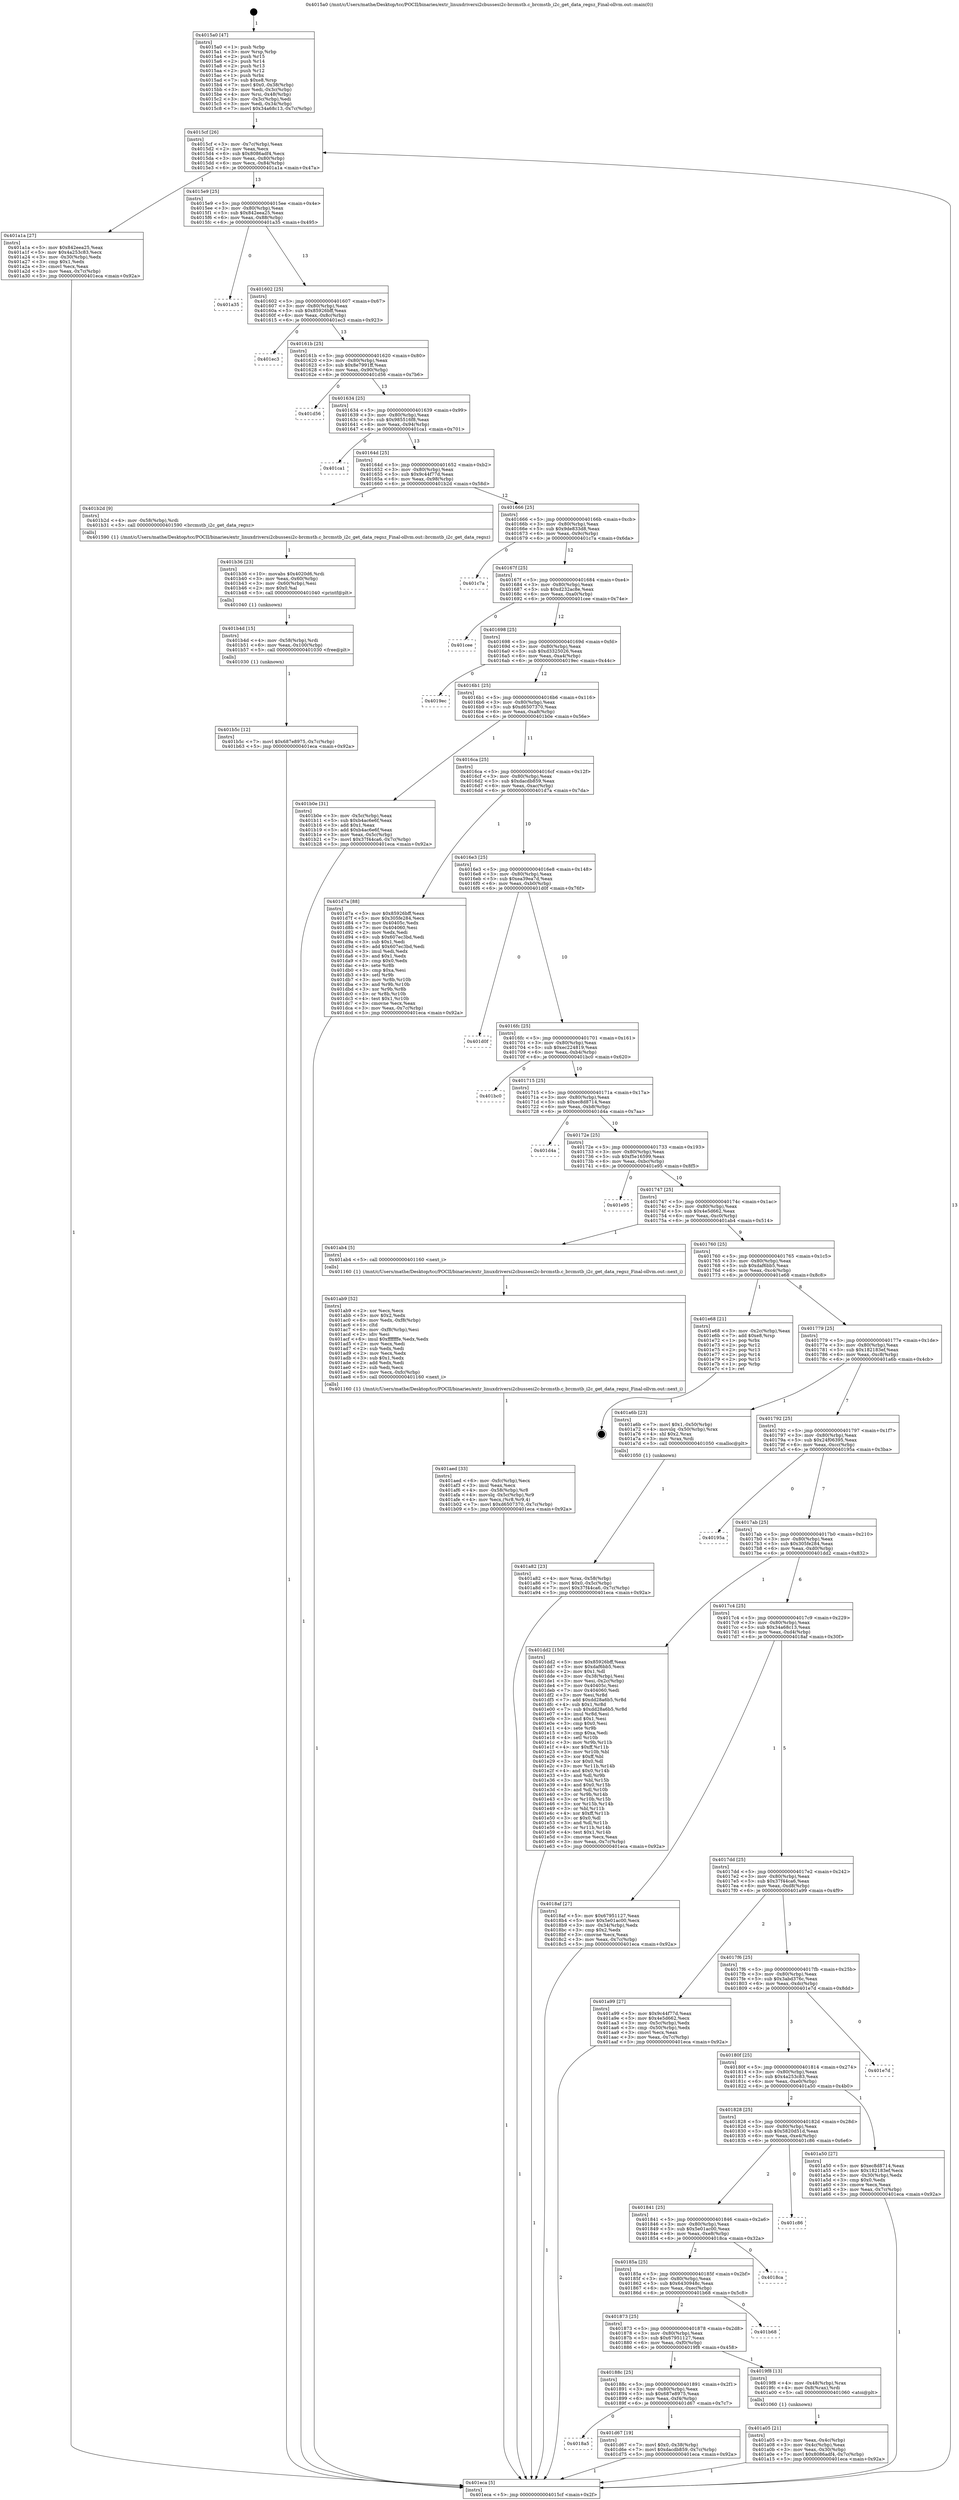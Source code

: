digraph "0x4015a0" {
  label = "0x4015a0 (/mnt/c/Users/mathe/Desktop/tcc/POCII/binaries/extr_linuxdriversi2cbussesi2c-brcmstb.c_brcmstb_i2c_get_data_regsz_Final-ollvm.out::main(0))"
  labelloc = "t"
  node[shape=record]

  Entry [label="",width=0.3,height=0.3,shape=circle,fillcolor=black,style=filled]
  "0x4015cf" [label="{
     0x4015cf [26]\l
     | [instrs]\l
     &nbsp;&nbsp;0x4015cf \<+3\>: mov -0x7c(%rbp),%eax\l
     &nbsp;&nbsp;0x4015d2 \<+2\>: mov %eax,%ecx\l
     &nbsp;&nbsp;0x4015d4 \<+6\>: sub $0x8086adf4,%ecx\l
     &nbsp;&nbsp;0x4015da \<+3\>: mov %eax,-0x80(%rbp)\l
     &nbsp;&nbsp;0x4015dd \<+6\>: mov %ecx,-0x84(%rbp)\l
     &nbsp;&nbsp;0x4015e3 \<+6\>: je 0000000000401a1a \<main+0x47a\>\l
  }"]
  "0x401a1a" [label="{
     0x401a1a [27]\l
     | [instrs]\l
     &nbsp;&nbsp;0x401a1a \<+5\>: mov $0x842eea25,%eax\l
     &nbsp;&nbsp;0x401a1f \<+5\>: mov $0x4a253c83,%ecx\l
     &nbsp;&nbsp;0x401a24 \<+3\>: mov -0x30(%rbp),%edx\l
     &nbsp;&nbsp;0x401a27 \<+3\>: cmp $0x1,%edx\l
     &nbsp;&nbsp;0x401a2a \<+3\>: cmovl %ecx,%eax\l
     &nbsp;&nbsp;0x401a2d \<+3\>: mov %eax,-0x7c(%rbp)\l
     &nbsp;&nbsp;0x401a30 \<+5\>: jmp 0000000000401eca \<main+0x92a\>\l
  }"]
  "0x4015e9" [label="{
     0x4015e9 [25]\l
     | [instrs]\l
     &nbsp;&nbsp;0x4015e9 \<+5\>: jmp 00000000004015ee \<main+0x4e\>\l
     &nbsp;&nbsp;0x4015ee \<+3\>: mov -0x80(%rbp),%eax\l
     &nbsp;&nbsp;0x4015f1 \<+5\>: sub $0x842eea25,%eax\l
     &nbsp;&nbsp;0x4015f6 \<+6\>: mov %eax,-0x88(%rbp)\l
     &nbsp;&nbsp;0x4015fc \<+6\>: je 0000000000401a35 \<main+0x495\>\l
  }"]
  Exit [label="",width=0.3,height=0.3,shape=circle,fillcolor=black,style=filled,peripheries=2]
  "0x401a35" [label="{
     0x401a35\l
  }", style=dashed]
  "0x401602" [label="{
     0x401602 [25]\l
     | [instrs]\l
     &nbsp;&nbsp;0x401602 \<+5\>: jmp 0000000000401607 \<main+0x67\>\l
     &nbsp;&nbsp;0x401607 \<+3\>: mov -0x80(%rbp),%eax\l
     &nbsp;&nbsp;0x40160a \<+5\>: sub $0x85926bff,%eax\l
     &nbsp;&nbsp;0x40160f \<+6\>: mov %eax,-0x8c(%rbp)\l
     &nbsp;&nbsp;0x401615 \<+6\>: je 0000000000401ec3 \<main+0x923\>\l
  }"]
  "0x4018a5" [label="{
     0x4018a5\l
  }", style=dashed]
  "0x401ec3" [label="{
     0x401ec3\l
  }", style=dashed]
  "0x40161b" [label="{
     0x40161b [25]\l
     | [instrs]\l
     &nbsp;&nbsp;0x40161b \<+5\>: jmp 0000000000401620 \<main+0x80\>\l
     &nbsp;&nbsp;0x401620 \<+3\>: mov -0x80(%rbp),%eax\l
     &nbsp;&nbsp;0x401623 \<+5\>: sub $0x8e7991ff,%eax\l
     &nbsp;&nbsp;0x401628 \<+6\>: mov %eax,-0x90(%rbp)\l
     &nbsp;&nbsp;0x40162e \<+6\>: je 0000000000401d56 \<main+0x7b6\>\l
  }"]
  "0x401d67" [label="{
     0x401d67 [19]\l
     | [instrs]\l
     &nbsp;&nbsp;0x401d67 \<+7\>: movl $0x0,-0x38(%rbp)\l
     &nbsp;&nbsp;0x401d6e \<+7\>: movl $0xdacdb859,-0x7c(%rbp)\l
     &nbsp;&nbsp;0x401d75 \<+5\>: jmp 0000000000401eca \<main+0x92a\>\l
  }"]
  "0x401d56" [label="{
     0x401d56\l
  }", style=dashed]
  "0x401634" [label="{
     0x401634 [25]\l
     | [instrs]\l
     &nbsp;&nbsp;0x401634 \<+5\>: jmp 0000000000401639 \<main+0x99\>\l
     &nbsp;&nbsp;0x401639 \<+3\>: mov -0x80(%rbp),%eax\l
     &nbsp;&nbsp;0x40163c \<+5\>: sub $0x985516f8,%eax\l
     &nbsp;&nbsp;0x401641 \<+6\>: mov %eax,-0x94(%rbp)\l
     &nbsp;&nbsp;0x401647 \<+6\>: je 0000000000401ca1 \<main+0x701\>\l
  }"]
  "0x401b5c" [label="{
     0x401b5c [12]\l
     | [instrs]\l
     &nbsp;&nbsp;0x401b5c \<+7\>: movl $0x687e8975,-0x7c(%rbp)\l
     &nbsp;&nbsp;0x401b63 \<+5\>: jmp 0000000000401eca \<main+0x92a\>\l
  }"]
  "0x401ca1" [label="{
     0x401ca1\l
  }", style=dashed]
  "0x40164d" [label="{
     0x40164d [25]\l
     | [instrs]\l
     &nbsp;&nbsp;0x40164d \<+5\>: jmp 0000000000401652 \<main+0xb2\>\l
     &nbsp;&nbsp;0x401652 \<+3\>: mov -0x80(%rbp),%eax\l
     &nbsp;&nbsp;0x401655 \<+5\>: sub $0x9c44f77d,%eax\l
     &nbsp;&nbsp;0x40165a \<+6\>: mov %eax,-0x98(%rbp)\l
     &nbsp;&nbsp;0x401660 \<+6\>: je 0000000000401b2d \<main+0x58d\>\l
  }"]
  "0x401b4d" [label="{
     0x401b4d [15]\l
     | [instrs]\l
     &nbsp;&nbsp;0x401b4d \<+4\>: mov -0x58(%rbp),%rdi\l
     &nbsp;&nbsp;0x401b51 \<+6\>: mov %eax,-0x100(%rbp)\l
     &nbsp;&nbsp;0x401b57 \<+5\>: call 0000000000401030 \<free@plt\>\l
     | [calls]\l
     &nbsp;&nbsp;0x401030 \{1\} (unknown)\l
  }"]
  "0x401b2d" [label="{
     0x401b2d [9]\l
     | [instrs]\l
     &nbsp;&nbsp;0x401b2d \<+4\>: mov -0x58(%rbp),%rdi\l
     &nbsp;&nbsp;0x401b31 \<+5\>: call 0000000000401590 \<brcmstb_i2c_get_data_regsz\>\l
     | [calls]\l
     &nbsp;&nbsp;0x401590 \{1\} (/mnt/c/Users/mathe/Desktop/tcc/POCII/binaries/extr_linuxdriversi2cbussesi2c-brcmstb.c_brcmstb_i2c_get_data_regsz_Final-ollvm.out::brcmstb_i2c_get_data_regsz)\l
  }"]
  "0x401666" [label="{
     0x401666 [25]\l
     | [instrs]\l
     &nbsp;&nbsp;0x401666 \<+5\>: jmp 000000000040166b \<main+0xcb\>\l
     &nbsp;&nbsp;0x40166b \<+3\>: mov -0x80(%rbp),%eax\l
     &nbsp;&nbsp;0x40166e \<+5\>: sub $0x9de833d8,%eax\l
     &nbsp;&nbsp;0x401673 \<+6\>: mov %eax,-0x9c(%rbp)\l
     &nbsp;&nbsp;0x401679 \<+6\>: je 0000000000401c7a \<main+0x6da\>\l
  }"]
  "0x401b36" [label="{
     0x401b36 [23]\l
     | [instrs]\l
     &nbsp;&nbsp;0x401b36 \<+10\>: movabs $0x4020d6,%rdi\l
     &nbsp;&nbsp;0x401b40 \<+3\>: mov %eax,-0x60(%rbp)\l
     &nbsp;&nbsp;0x401b43 \<+3\>: mov -0x60(%rbp),%esi\l
     &nbsp;&nbsp;0x401b46 \<+2\>: mov $0x0,%al\l
     &nbsp;&nbsp;0x401b48 \<+5\>: call 0000000000401040 \<printf@plt\>\l
     | [calls]\l
     &nbsp;&nbsp;0x401040 \{1\} (unknown)\l
  }"]
  "0x401c7a" [label="{
     0x401c7a\l
  }", style=dashed]
  "0x40167f" [label="{
     0x40167f [25]\l
     | [instrs]\l
     &nbsp;&nbsp;0x40167f \<+5\>: jmp 0000000000401684 \<main+0xe4\>\l
     &nbsp;&nbsp;0x401684 \<+3\>: mov -0x80(%rbp),%eax\l
     &nbsp;&nbsp;0x401687 \<+5\>: sub $0xd232ac8e,%eax\l
     &nbsp;&nbsp;0x40168c \<+6\>: mov %eax,-0xa0(%rbp)\l
     &nbsp;&nbsp;0x401692 \<+6\>: je 0000000000401cee \<main+0x74e\>\l
  }"]
  "0x401aed" [label="{
     0x401aed [33]\l
     | [instrs]\l
     &nbsp;&nbsp;0x401aed \<+6\>: mov -0xfc(%rbp),%ecx\l
     &nbsp;&nbsp;0x401af3 \<+3\>: imul %eax,%ecx\l
     &nbsp;&nbsp;0x401af6 \<+4\>: mov -0x58(%rbp),%r8\l
     &nbsp;&nbsp;0x401afa \<+4\>: movslq -0x5c(%rbp),%r9\l
     &nbsp;&nbsp;0x401afe \<+4\>: mov %ecx,(%r8,%r9,4)\l
     &nbsp;&nbsp;0x401b02 \<+7\>: movl $0xd6507370,-0x7c(%rbp)\l
     &nbsp;&nbsp;0x401b09 \<+5\>: jmp 0000000000401eca \<main+0x92a\>\l
  }"]
  "0x401cee" [label="{
     0x401cee\l
  }", style=dashed]
  "0x401698" [label="{
     0x401698 [25]\l
     | [instrs]\l
     &nbsp;&nbsp;0x401698 \<+5\>: jmp 000000000040169d \<main+0xfd\>\l
     &nbsp;&nbsp;0x40169d \<+3\>: mov -0x80(%rbp),%eax\l
     &nbsp;&nbsp;0x4016a0 \<+5\>: sub $0xd3325026,%eax\l
     &nbsp;&nbsp;0x4016a5 \<+6\>: mov %eax,-0xa4(%rbp)\l
     &nbsp;&nbsp;0x4016ab \<+6\>: je 00000000004019ec \<main+0x44c\>\l
  }"]
  "0x401ab9" [label="{
     0x401ab9 [52]\l
     | [instrs]\l
     &nbsp;&nbsp;0x401ab9 \<+2\>: xor %ecx,%ecx\l
     &nbsp;&nbsp;0x401abb \<+5\>: mov $0x2,%edx\l
     &nbsp;&nbsp;0x401ac0 \<+6\>: mov %edx,-0xf8(%rbp)\l
     &nbsp;&nbsp;0x401ac6 \<+1\>: cltd\l
     &nbsp;&nbsp;0x401ac7 \<+6\>: mov -0xf8(%rbp),%esi\l
     &nbsp;&nbsp;0x401acd \<+2\>: idiv %esi\l
     &nbsp;&nbsp;0x401acf \<+6\>: imul $0xfffffffe,%edx,%edx\l
     &nbsp;&nbsp;0x401ad5 \<+2\>: mov %ecx,%edi\l
     &nbsp;&nbsp;0x401ad7 \<+2\>: sub %edx,%edi\l
     &nbsp;&nbsp;0x401ad9 \<+2\>: mov %ecx,%edx\l
     &nbsp;&nbsp;0x401adb \<+3\>: sub $0x1,%edx\l
     &nbsp;&nbsp;0x401ade \<+2\>: add %edx,%edi\l
     &nbsp;&nbsp;0x401ae0 \<+2\>: sub %edi,%ecx\l
     &nbsp;&nbsp;0x401ae2 \<+6\>: mov %ecx,-0xfc(%rbp)\l
     &nbsp;&nbsp;0x401ae8 \<+5\>: call 0000000000401160 \<next_i\>\l
     | [calls]\l
     &nbsp;&nbsp;0x401160 \{1\} (/mnt/c/Users/mathe/Desktop/tcc/POCII/binaries/extr_linuxdriversi2cbussesi2c-brcmstb.c_brcmstb_i2c_get_data_regsz_Final-ollvm.out::next_i)\l
  }"]
  "0x4019ec" [label="{
     0x4019ec\l
  }", style=dashed]
  "0x4016b1" [label="{
     0x4016b1 [25]\l
     | [instrs]\l
     &nbsp;&nbsp;0x4016b1 \<+5\>: jmp 00000000004016b6 \<main+0x116\>\l
     &nbsp;&nbsp;0x4016b6 \<+3\>: mov -0x80(%rbp),%eax\l
     &nbsp;&nbsp;0x4016b9 \<+5\>: sub $0xd6507370,%eax\l
     &nbsp;&nbsp;0x4016be \<+6\>: mov %eax,-0xa8(%rbp)\l
     &nbsp;&nbsp;0x4016c4 \<+6\>: je 0000000000401b0e \<main+0x56e\>\l
  }"]
  "0x401a82" [label="{
     0x401a82 [23]\l
     | [instrs]\l
     &nbsp;&nbsp;0x401a82 \<+4\>: mov %rax,-0x58(%rbp)\l
     &nbsp;&nbsp;0x401a86 \<+7\>: movl $0x0,-0x5c(%rbp)\l
     &nbsp;&nbsp;0x401a8d \<+7\>: movl $0x37f44ca6,-0x7c(%rbp)\l
     &nbsp;&nbsp;0x401a94 \<+5\>: jmp 0000000000401eca \<main+0x92a\>\l
  }"]
  "0x401b0e" [label="{
     0x401b0e [31]\l
     | [instrs]\l
     &nbsp;&nbsp;0x401b0e \<+3\>: mov -0x5c(%rbp),%eax\l
     &nbsp;&nbsp;0x401b11 \<+5\>: sub $0xb4ac6e6f,%eax\l
     &nbsp;&nbsp;0x401b16 \<+3\>: add $0x1,%eax\l
     &nbsp;&nbsp;0x401b19 \<+5\>: add $0xb4ac6e6f,%eax\l
     &nbsp;&nbsp;0x401b1e \<+3\>: mov %eax,-0x5c(%rbp)\l
     &nbsp;&nbsp;0x401b21 \<+7\>: movl $0x37f44ca6,-0x7c(%rbp)\l
     &nbsp;&nbsp;0x401b28 \<+5\>: jmp 0000000000401eca \<main+0x92a\>\l
  }"]
  "0x4016ca" [label="{
     0x4016ca [25]\l
     | [instrs]\l
     &nbsp;&nbsp;0x4016ca \<+5\>: jmp 00000000004016cf \<main+0x12f\>\l
     &nbsp;&nbsp;0x4016cf \<+3\>: mov -0x80(%rbp),%eax\l
     &nbsp;&nbsp;0x4016d2 \<+5\>: sub $0xdacdb859,%eax\l
     &nbsp;&nbsp;0x4016d7 \<+6\>: mov %eax,-0xac(%rbp)\l
     &nbsp;&nbsp;0x4016dd \<+6\>: je 0000000000401d7a \<main+0x7da\>\l
  }"]
  "0x401a05" [label="{
     0x401a05 [21]\l
     | [instrs]\l
     &nbsp;&nbsp;0x401a05 \<+3\>: mov %eax,-0x4c(%rbp)\l
     &nbsp;&nbsp;0x401a08 \<+3\>: mov -0x4c(%rbp),%eax\l
     &nbsp;&nbsp;0x401a0b \<+3\>: mov %eax,-0x30(%rbp)\l
     &nbsp;&nbsp;0x401a0e \<+7\>: movl $0x8086adf4,-0x7c(%rbp)\l
     &nbsp;&nbsp;0x401a15 \<+5\>: jmp 0000000000401eca \<main+0x92a\>\l
  }"]
  "0x401d7a" [label="{
     0x401d7a [88]\l
     | [instrs]\l
     &nbsp;&nbsp;0x401d7a \<+5\>: mov $0x85926bff,%eax\l
     &nbsp;&nbsp;0x401d7f \<+5\>: mov $0x305fe284,%ecx\l
     &nbsp;&nbsp;0x401d84 \<+7\>: mov 0x40405c,%edx\l
     &nbsp;&nbsp;0x401d8b \<+7\>: mov 0x404060,%esi\l
     &nbsp;&nbsp;0x401d92 \<+2\>: mov %edx,%edi\l
     &nbsp;&nbsp;0x401d94 \<+6\>: sub $0x607ec3bd,%edi\l
     &nbsp;&nbsp;0x401d9a \<+3\>: sub $0x1,%edi\l
     &nbsp;&nbsp;0x401d9d \<+6\>: add $0x607ec3bd,%edi\l
     &nbsp;&nbsp;0x401da3 \<+3\>: imul %edi,%edx\l
     &nbsp;&nbsp;0x401da6 \<+3\>: and $0x1,%edx\l
     &nbsp;&nbsp;0x401da9 \<+3\>: cmp $0x0,%edx\l
     &nbsp;&nbsp;0x401dac \<+4\>: sete %r8b\l
     &nbsp;&nbsp;0x401db0 \<+3\>: cmp $0xa,%esi\l
     &nbsp;&nbsp;0x401db3 \<+4\>: setl %r9b\l
     &nbsp;&nbsp;0x401db7 \<+3\>: mov %r8b,%r10b\l
     &nbsp;&nbsp;0x401dba \<+3\>: and %r9b,%r10b\l
     &nbsp;&nbsp;0x401dbd \<+3\>: xor %r9b,%r8b\l
     &nbsp;&nbsp;0x401dc0 \<+3\>: or %r8b,%r10b\l
     &nbsp;&nbsp;0x401dc3 \<+4\>: test $0x1,%r10b\l
     &nbsp;&nbsp;0x401dc7 \<+3\>: cmovne %ecx,%eax\l
     &nbsp;&nbsp;0x401dca \<+3\>: mov %eax,-0x7c(%rbp)\l
     &nbsp;&nbsp;0x401dcd \<+5\>: jmp 0000000000401eca \<main+0x92a\>\l
  }"]
  "0x4016e3" [label="{
     0x4016e3 [25]\l
     | [instrs]\l
     &nbsp;&nbsp;0x4016e3 \<+5\>: jmp 00000000004016e8 \<main+0x148\>\l
     &nbsp;&nbsp;0x4016e8 \<+3\>: mov -0x80(%rbp),%eax\l
     &nbsp;&nbsp;0x4016eb \<+5\>: sub $0xea39ea7d,%eax\l
     &nbsp;&nbsp;0x4016f0 \<+6\>: mov %eax,-0xb0(%rbp)\l
     &nbsp;&nbsp;0x4016f6 \<+6\>: je 0000000000401d0f \<main+0x76f\>\l
  }"]
  "0x40188c" [label="{
     0x40188c [25]\l
     | [instrs]\l
     &nbsp;&nbsp;0x40188c \<+5\>: jmp 0000000000401891 \<main+0x2f1\>\l
     &nbsp;&nbsp;0x401891 \<+3\>: mov -0x80(%rbp),%eax\l
     &nbsp;&nbsp;0x401894 \<+5\>: sub $0x687e8975,%eax\l
     &nbsp;&nbsp;0x401899 \<+6\>: mov %eax,-0xf4(%rbp)\l
     &nbsp;&nbsp;0x40189f \<+6\>: je 0000000000401d67 \<main+0x7c7\>\l
  }"]
  "0x401d0f" [label="{
     0x401d0f\l
  }", style=dashed]
  "0x4016fc" [label="{
     0x4016fc [25]\l
     | [instrs]\l
     &nbsp;&nbsp;0x4016fc \<+5\>: jmp 0000000000401701 \<main+0x161\>\l
     &nbsp;&nbsp;0x401701 \<+3\>: mov -0x80(%rbp),%eax\l
     &nbsp;&nbsp;0x401704 \<+5\>: sub $0xec224819,%eax\l
     &nbsp;&nbsp;0x401709 \<+6\>: mov %eax,-0xb4(%rbp)\l
     &nbsp;&nbsp;0x40170f \<+6\>: je 0000000000401bc0 \<main+0x620\>\l
  }"]
  "0x4019f8" [label="{
     0x4019f8 [13]\l
     | [instrs]\l
     &nbsp;&nbsp;0x4019f8 \<+4\>: mov -0x48(%rbp),%rax\l
     &nbsp;&nbsp;0x4019fc \<+4\>: mov 0x8(%rax),%rdi\l
     &nbsp;&nbsp;0x401a00 \<+5\>: call 0000000000401060 \<atoi@plt\>\l
     | [calls]\l
     &nbsp;&nbsp;0x401060 \{1\} (unknown)\l
  }"]
  "0x401bc0" [label="{
     0x401bc0\l
  }", style=dashed]
  "0x401715" [label="{
     0x401715 [25]\l
     | [instrs]\l
     &nbsp;&nbsp;0x401715 \<+5\>: jmp 000000000040171a \<main+0x17a\>\l
     &nbsp;&nbsp;0x40171a \<+3\>: mov -0x80(%rbp),%eax\l
     &nbsp;&nbsp;0x40171d \<+5\>: sub $0xec8d8714,%eax\l
     &nbsp;&nbsp;0x401722 \<+6\>: mov %eax,-0xb8(%rbp)\l
     &nbsp;&nbsp;0x401728 \<+6\>: je 0000000000401d4a \<main+0x7aa\>\l
  }"]
  "0x401873" [label="{
     0x401873 [25]\l
     | [instrs]\l
     &nbsp;&nbsp;0x401873 \<+5\>: jmp 0000000000401878 \<main+0x2d8\>\l
     &nbsp;&nbsp;0x401878 \<+3\>: mov -0x80(%rbp),%eax\l
     &nbsp;&nbsp;0x40187b \<+5\>: sub $0x67951127,%eax\l
     &nbsp;&nbsp;0x401880 \<+6\>: mov %eax,-0xf0(%rbp)\l
     &nbsp;&nbsp;0x401886 \<+6\>: je 00000000004019f8 \<main+0x458\>\l
  }"]
  "0x401d4a" [label="{
     0x401d4a\l
  }", style=dashed]
  "0x40172e" [label="{
     0x40172e [25]\l
     | [instrs]\l
     &nbsp;&nbsp;0x40172e \<+5\>: jmp 0000000000401733 \<main+0x193\>\l
     &nbsp;&nbsp;0x401733 \<+3\>: mov -0x80(%rbp),%eax\l
     &nbsp;&nbsp;0x401736 \<+5\>: sub $0xf5e16599,%eax\l
     &nbsp;&nbsp;0x40173b \<+6\>: mov %eax,-0xbc(%rbp)\l
     &nbsp;&nbsp;0x401741 \<+6\>: je 0000000000401e95 \<main+0x8f5\>\l
  }"]
  "0x401b68" [label="{
     0x401b68\l
  }", style=dashed]
  "0x401e95" [label="{
     0x401e95\l
  }", style=dashed]
  "0x401747" [label="{
     0x401747 [25]\l
     | [instrs]\l
     &nbsp;&nbsp;0x401747 \<+5\>: jmp 000000000040174c \<main+0x1ac\>\l
     &nbsp;&nbsp;0x40174c \<+3\>: mov -0x80(%rbp),%eax\l
     &nbsp;&nbsp;0x40174f \<+5\>: sub $0x4e5d662,%eax\l
     &nbsp;&nbsp;0x401754 \<+6\>: mov %eax,-0xc0(%rbp)\l
     &nbsp;&nbsp;0x40175a \<+6\>: je 0000000000401ab4 \<main+0x514\>\l
  }"]
  "0x40185a" [label="{
     0x40185a [25]\l
     | [instrs]\l
     &nbsp;&nbsp;0x40185a \<+5\>: jmp 000000000040185f \<main+0x2bf\>\l
     &nbsp;&nbsp;0x40185f \<+3\>: mov -0x80(%rbp),%eax\l
     &nbsp;&nbsp;0x401862 \<+5\>: sub $0x6430948c,%eax\l
     &nbsp;&nbsp;0x401867 \<+6\>: mov %eax,-0xec(%rbp)\l
     &nbsp;&nbsp;0x40186d \<+6\>: je 0000000000401b68 \<main+0x5c8\>\l
  }"]
  "0x401ab4" [label="{
     0x401ab4 [5]\l
     | [instrs]\l
     &nbsp;&nbsp;0x401ab4 \<+5\>: call 0000000000401160 \<next_i\>\l
     | [calls]\l
     &nbsp;&nbsp;0x401160 \{1\} (/mnt/c/Users/mathe/Desktop/tcc/POCII/binaries/extr_linuxdriversi2cbussesi2c-brcmstb.c_brcmstb_i2c_get_data_regsz_Final-ollvm.out::next_i)\l
  }"]
  "0x401760" [label="{
     0x401760 [25]\l
     | [instrs]\l
     &nbsp;&nbsp;0x401760 \<+5\>: jmp 0000000000401765 \<main+0x1c5\>\l
     &nbsp;&nbsp;0x401765 \<+3\>: mov -0x80(%rbp),%eax\l
     &nbsp;&nbsp;0x401768 \<+5\>: sub $0xdaf6bb5,%eax\l
     &nbsp;&nbsp;0x40176d \<+6\>: mov %eax,-0xc4(%rbp)\l
     &nbsp;&nbsp;0x401773 \<+6\>: je 0000000000401e68 \<main+0x8c8\>\l
  }"]
  "0x4018ca" [label="{
     0x4018ca\l
  }", style=dashed]
  "0x401e68" [label="{
     0x401e68 [21]\l
     | [instrs]\l
     &nbsp;&nbsp;0x401e68 \<+3\>: mov -0x2c(%rbp),%eax\l
     &nbsp;&nbsp;0x401e6b \<+7\>: add $0xe8,%rsp\l
     &nbsp;&nbsp;0x401e72 \<+1\>: pop %rbx\l
     &nbsp;&nbsp;0x401e73 \<+2\>: pop %r12\l
     &nbsp;&nbsp;0x401e75 \<+2\>: pop %r13\l
     &nbsp;&nbsp;0x401e77 \<+2\>: pop %r14\l
     &nbsp;&nbsp;0x401e79 \<+2\>: pop %r15\l
     &nbsp;&nbsp;0x401e7b \<+1\>: pop %rbp\l
     &nbsp;&nbsp;0x401e7c \<+1\>: ret\l
  }"]
  "0x401779" [label="{
     0x401779 [25]\l
     | [instrs]\l
     &nbsp;&nbsp;0x401779 \<+5\>: jmp 000000000040177e \<main+0x1de\>\l
     &nbsp;&nbsp;0x40177e \<+3\>: mov -0x80(%rbp),%eax\l
     &nbsp;&nbsp;0x401781 \<+5\>: sub $0x182183ef,%eax\l
     &nbsp;&nbsp;0x401786 \<+6\>: mov %eax,-0xc8(%rbp)\l
     &nbsp;&nbsp;0x40178c \<+6\>: je 0000000000401a6b \<main+0x4cb\>\l
  }"]
  "0x401841" [label="{
     0x401841 [25]\l
     | [instrs]\l
     &nbsp;&nbsp;0x401841 \<+5\>: jmp 0000000000401846 \<main+0x2a6\>\l
     &nbsp;&nbsp;0x401846 \<+3\>: mov -0x80(%rbp),%eax\l
     &nbsp;&nbsp;0x401849 \<+5\>: sub $0x5e01ac00,%eax\l
     &nbsp;&nbsp;0x40184e \<+6\>: mov %eax,-0xe8(%rbp)\l
     &nbsp;&nbsp;0x401854 \<+6\>: je 00000000004018ca \<main+0x32a\>\l
  }"]
  "0x401a6b" [label="{
     0x401a6b [23]\l
     | [instrs]\l
     &nbsp;&nbsp;0x401a6b \<+7\>: movl $0x1,-0x50(%rbp)\l
     &nbsp;&nbsp;0x401a72 \<+4\>: movslq -0x50(%rbp),%rax\l
     &nbsp;&nbsp;0x401a76 \<+4\>: shl $0x2,%rax\l
     &nbsp;&nbsp;0x401a7a \<+3\>: mov %rax,%rdi\l
     &nbsp;&nbsp;0x401a7d \<+5\>: call 0000000000401050 \<malloc@plt\>\l
     | [calls]\l
     &nbsp;&nbsp;0x401050 \{1\} (unknown)\l
  }"]
  "0x401792" [label="{
     0x401792 [25]\l
     | [instrs]\l
     &nbsp;&nbsp;0x401792 \<+5\>: jmp 0000000000401797 \<main+0x1f7\>\l
     &nbsp;&nbsp;0x401797 \<+3\>: mov -0x80(%rbp),%eax\l
     &nbsp;&nbsp;0x40179a \<+5\>: sub $0x24f06395,%eax\l
     &nbsp;&nbsp;0x40179f \<+6\>: mov %eax,-0xcc(%rbp)\l
     &nbsp;&nbsp;0x4017a5 \<+6\>: je 000000000040195a \<main+0x3ba\>\l
  }"]
  "0x401c86" [label="{
     0x401c86\l
  }", style=dashed]
  "0x40195a" [label="{
     0x40195a\l
  }", style=dashed]
  "0x4017ab" [label="{
     0x4017ab [25]\l
     | [instrs]\l
     &nbsp;&nbsp;0x4017ab \<+5\>: jmp 00000000004017b0 \<main+0x210\>\l
     &nbsp;&nbsp;0x4017b0 \<+3\>: mov -0x80(%rbp),%eax\l
     &nbsp;&nbsp;0x4017b3 \<+5\>: sub $0x305fe284,%eax\l
     &nbsp;&nbsp;0x4017b8 \<+6\>: mov %eax,-0xd0(%rbp)\l
     &nbsp;&nbsp;0x4017be \<+6\>: je 0000000000401dd2 \<main+0x832\>\l
  }"]
  "0x401828" [label="{
     0x401828 [25]\l
     | [instrs]\l
     &nbsp;&nbsp;0x401828 \<+5\>: jmp 000000000040182d \<main+0x28d\>\l
     &nbsp;&nbsp;0x40182d \<+3\>: mov -0x80(%rbp),%eax\l
     &nbsp;&nbsp;0x401830 \<+5\>: sub $0x5820d51d,%eax\l
     &nbsp;&nbsp;0x401835 \<+6\>: mov %eax,-0xe4(%rbp)\l
     &nbsp;&nbsp;0x40183b \<+6\>: je 0000000000401c86 \<main+0x6e6\>\l
  }"]
  "0x401dd2" [label="{
     0x401dd2 [150]\l
     | [instrs]\l
     &nbsp;&nbsp;0x401dd2 \<+5\>: mov $0x85926bff,%eax\l
     &nbsp;&nbsp;0x401dd7 \<+5\>: mov $0xdaf6bb5,%ecx\l
     &nbsp;&nbsp;0x401ddc \<+2\>: mov $0x1,%dl\l
     &nbsp;&nbsp;0x401dde \<+3\>: mov -0x38(%rbp),%esi\l
     &nbsp;&nbsp;0x401de1 \<+3\>: mov %esi,-0x2c(%rbp)\l
     &nbsp;&nbsp;0x401de4 \<+7\>: mov 0x40405c,%esi\l
     &nbsp;&nbsp;0x401deb \<+7\>: mov 0x404060,%edi\l
     &nbsp;&nbsp;0x401df2 \<+3\>: mov %esi,%r8d\l
     &nbsp;&nbsp;0x401df5 \<+7\>: add $0xdd28a6b5,%r8d\l
     &nbsp;&nbsp;0x401dfc \<+4\>: sub $0x1,%r8d\l
     &nbsp;&nbsp;0x401e00 \<+7\>: sub $0xdd28a6b5,%r8d\l
     &nbsp;&nbsp;0x401e07 \<+4\>: imul %r8d,%esi\l
     &nbsp;&nbsp;0x401e0b \<+3\>: and $0x1,%esi\l
     &nbsp;&nbsp;0x401e0e \<+3\>: cmp $0x0,%esi\l
     &nbsp;&nbsp;0x401e11 \<+4\>: sete %r9b\l
     &nbsp;&nbsp;0x401e15 \<+3\>: cmp $0xa,%edi\l
     &nbsp;&nbsp;0x401e18 \<+4\>: setl %r10b\l
     &nbsp;&nbsp;0x401e1c \<+3\>: mov %r9b,%r11b\l
     &nbsp;&nbsp;0x401e1f \<+4\>: xor $0xff,%r11b\l
     &nbsp;&nbsp;0x401e23 \<+3\>: mov %r10b,%bl\l
     &nbsp;&nbsp;0x401e26 \<+3\>: xor $0xff,%bl\l
     &nbsp;&nbsp;0x401e29 \<+3\>: xor $0x0,%dl\l
     &nbsp;&nbsp;0x401e2c \<+3\>: mov %r11b,%r14b\l
     &nbsp;&nbsp;0x401e2f \<+4\>: and $0x0,%r14b\l
     &nbsp;&nbsp;0x401e33 \<+3\>: and %dl,%r9b\l
     &nbsp;&nbsp;0x401e36 \<+3\>: mov %bl,%r15b\l
     &nbsp;&nbsp;0x401e39 \<+4\>: and $0x0,%r15b\l
     &nbsp;&nbsp;0x401e3d \<+3\>: and %dl,%r10b\l
     &nbsp;&nbsp;0x401e40 \<+3\>: or %r9b,%r14b\l
     &nbsp;&nbsp;0x401e43 \<+3\>: or %r10b,%r15b\l
     &nbsp;&nbsp;0x401e46 \<+3\>: xor %r15b,%r14b\l
     &nbsp;&nbsp;0x401e49 \<+3\>: or %bl,%r11b\l
     &nbsp;&nbsp;0x401e4c \<+4\>: xor $0xff,%r11b\l
     &nbsp;&nbsp;0x401e50 \<+3\>: or $0x0,%dl\l
     &nbsp;&nbsp;0x401e53 \<+3\>: and %dl,%r11b\l
     &nbsp;&nbsp;0x401e56 \<+3\>: or %r11b,%r14b\l
     &nbsp;&nbsp;0x401e59 \<+4\>: test $0x1,%r14b\l
     &nbsp;&nbsp;0x401e5d \<+3\>: cmovne %ecx,%eax\l
     &nbsp;&nbsp;0x401e60 \<+3\>: mov %eax,-0x7c(%rbp)\l
     &nbsp;&nbsp;0x401e63 \<+5\>: jmp 0000000000401eca \<main+0x92a\>\l
  }"]
  "0x4017c4" [label="{
     0x4017c4 [25]\l
     | [instrs]\l
     &nbsp;&nbsp;0x4017c4 \<+5\>: jmp 00000000004017c9 \<main+0x229\>\l
     &nbsp;&nbsp;0x4017c9 \<+3\>: mov -0x80(%rbp),%eax\l
     &nbsp;&nbsp;0x4017cc \<+5\>: sub $0x34a68c13,%eax\l
     &nbsp;&nbsp;0x4017d1 \<+6\>: mov %eax,-0xd4(%rbp)\l
     &nbsp;&nbsp;0x4017d7 \<+6\>: je 00000000004018af \<main+0x30f\>\l
  }"]
  "0x401a50" [label="{
     0x401a50 [27]\l
     | [instrs]\l
     &nbsp;&nbsp;0x401a50 \<+5\>: mov $0xec8d8714,%eax\l
     &nbsp;&nbsp;0x401a55 \<+5\>: mov $0x182183ef,%ecx\l
     &nbsp;&nbsp;0x401a5a \<+3\>: mov -0x30(%rbp),%edx\l
     &nbsp;&nbsp;0x401a5d \<+3\>: cmp $0x0,%edx\l
     &nbsp;&nbsp;0x401a60 \<+3\>: cmove %ecx,%eax\l
     &nbsp;&nbsp;0x401a63 \<+3\>: mov %eax,-0x7c(%rbp)\l
     &nbsp;&nbsp;0x401a66 \<+5\>: jmp 0000000000401eca \<main+0x92a\>\l
  }"]
  "0x4018af" [label="{
     0x4018af [27]\l
     | [instrs]\l
     &nbsp;&nbsp;0x4018af \<+5\>: mov $0x67951127,%eax\l
     &nbsp;&nbsp;0x4018b4 \<+5\>: mov $0x5e01ac00,%ecx\l
     &nbsp;&nbsp;0x4018b9 \<+3\>: mov -0x34(%rbp),%edx\l
     &nbsp;&nbsp;0x4018bc \<+3\>: cmp $0x2,%edx\l
     &nbsp;&nbsp;0x4018bf \<+3\>: cmovne %ecx,%eax\l
     &nbsp;&nbsp;0x4018c2 \<+3\>: mov %eax,-0x7c(%rbp)\l
     &nbsp;&nbsp;0x4018c5 \<+5\>: jmp 0000000000401eca \<main+0x92a\>\l
  }"]
  "0x4017dd" [label="{
     0x4017dd [25]\l
     | [instrs]\l
     &nbsp;&nbsp;0x4017dd \<+5\>: jmp 00000000004017e2 \<main+0x242\>\l
     &nbsp;&nbsp;0x4017e2 \<+3\>: mov -0x80(%rbp),%eax\l
     &nbsp;&nbsp;0x4017e5 \<+5\>: sub $0x37f44ca6,%eax\l
     &nbsp;&nbsp;0x4017ea \<+6\>: mov %eax,-0xd8(%rbp)\l
     &nbsp;&nbsp;0x4017f0 \<+6\>: je 0000000000401a99 \<main+0x4f9\>\l
  }"]
  "0x401eca" [label="{
     0x401eca [5]\l
     | [instrs]\l
     &nbsp;&nbsp;0x401eca \<+5\>: jmp 00000000004015cf \<main+0x2f\>\l
  }"]
  "0x4015a0" [label="{
     0x4015a0 [47]\l
     | [instrs]\l
     &nbsp;&nbsp;0x4015a0 \<+1\>: push %rbp\l
     &nbsp;&nbsp;0x4015a1 \<+3\>: mov %rsp,%rbp\l
     &nbsp;&nbsp;0x4015a4 \<+2\>: push %r15\l
     &nbsp;&nbsp;0x4015a6 \<+2\>: push %r14\l
     &nbsp;&nbsp;0x4015a8 \<+2\>: push %r13\l
     &nbsp;&nbsp;0x4015aa \<+2\>: push %r12\l
     &nbsp;&nbsp;0x4015ac \<+1\>: push %rbx\l
     &nbsp;&nbsp;0x4015ad \<+7\>: sub $0xe8,%rsp\l
     &nbsp;&nbsp;0x4015b4 \<+7\>: movl $0x0,-0x38(%rbp)\l
     &nbsp;&nbsp;0x4015bb \<+3\>: mov %edi,-0x3c(%rbp)\l
     &nbsp;&nbsp;0x4015be \<+4\>: mov %rsi,-0x48(%rbp)\l
     &nbsp;&nbsp;0x4015c2 \<+3\>: mov -0x3c(%rbp),%edi\l
     &nbsp;&nbsp;0x4015c5 \<+3\>: mov %edi,-0x34(%rbp)\l
     &nbsp;&nbsp;0x4015c8 \<+7\>: movl $0x34a68c13,-0x7c(%rbp)\l
  }"]
  "0x40180f" [label="{
     0x40180f [25]\l
     | [instrs]\l
     &nbsp;&nbsp;0x40180f \<+5\>: jmp 0000000000401814 \<main+0x274\>\l
     &nbsp;&nbsp;0x401814 \<+3\>: mov -0x80(%rbp),%eax\l
     &nbsp;&nbsp;0x401817 \<+5\>: sub $0x4a253c83,%eax\l
     &nbsp;&nbsp;0x40181c \<+6\>: mov %eax,-0xe0(%rbp)\l
     &nbsp;&nbsp;0x401822 \<+6\>: je 0000000000401a50 \<main+0x4b0\>\l
  }"]
  "0x401a99" [label="{
     0x401a99 [27]\l
     | [instrs]\l
     &nbsp;&nbsp;0x401a99 \<+5\>: mov $0x9c44f77d,%eax\l
     &nbsp;&nbsp;0x401a9e \<+5\>: mov $0x4e5d662,%ecx\l
     &nbsp;&nbsp;0x401aa3 \<+3\>: mov -0x5c(%rbp),%edx\l
     &nbsp;&nbsp;0x401aa6 \<+3\>: cmp -0x50(%rbp),%edx\l
     &nbsp;&nbsp;0x401aa9 \<+3\>: cmovl %ecx,%eax\l
     &nbsp;&nbsp;0x401aac \<+3\>: mov %eax,-0x7c(%rbp)\l
     &nbsp;&nbsp;0x401aaf \<+5\>: jmp 0000000000401eca \<main+0x92a\>\l
  }"]
  "0x4017f6" [label="{
     0x4017f6 [25]\l
     | [instrs]\l
     &nbsp;&nbsp;0x4017f6 \<+5\>: jmp 00000000004017fb \<main+0x25b\>\l
     &nbsp;&nbsp;0x4017fb \<+3\>: mov -0x80(%rbp),%eax\l
     &nbsp;&nbsp;0x4017fe \<+5\>: sub $0x3abd376c,%eax\l
     &nbsp;&nbsp;0x401803 \<+6\>: mov %eax,-0xdc(%rbp)\l
     &nbsp;&nbsp;0x401809 \<+6\>: je 0000000000401e7d \<main+0x8dd\>\l
  }"]
  "0x401e7d" [label="{
     0x401e7d\l
  }", style=dashed]
  Entry -> "0x4015a0" [label=" 1"]
  "0x4015cf" -> "0x401a1a" [label=" 1"]
  "0x4015cf" -> "0x4015e9" [label=" 13"]
  "0x401e68" -> Exit [label=" 1"]
  "0x4015e9" -> "0x401a35" [label=" 0"]
  "0x4015e9" -> "0x401602" [label=" 13"]
  "0x401dd2" -> "0x401eca" [label=" 1"]
  "0x401602" -> "0x401ec3" [label=" 0"]
  "0x401602" -> "0x40161b" [label=" 13"]
  "0x401d7a" -> "0x401eca" [label=" 1"]
  "0x40161b" -> "0x401d56" [label=" 0"]
  "0x40161b" -> "0x401634" [label=" 13"]
  "0x401d67" -> "0x401eca" [label=" 1"]
  "0x401634" -> "0x401ca1" [label=" 0"]
  "0x401634" -> "0x40164d" [label=" 13"]
  "0x40188c" -> "0x401d67" [label=" 1"]
  "0x40164d" -> "0x401b2d" [label=" 1"]
  "0x40164d" -> "0x401666" [label=" 12"]
  "0x40188c" -> "0x4018a5" [label=" 0"]
  "0x401666" -> "0x401c7a" [label=" 0"]
  "0x401666" -> "0x40167f" [label=" 12"]
  "0x401b5c" -> "0x401eca" [label=" 1"]
  "0x40167f" -> "0x401cee" [label=" 0"]
  "0x40167f" -> "0x401698" [label=" 12"]
  "0x401b4d" -> "0x401b5c" [label=" 1"]
  "0x401698" -> "0x4019ec" [label=" 0"]
  "0x401698" -> "0x4016b1" [label=" 12"]
  "0x401b36" -> "0x401b4d" [label=" 1"]
  "0x4016b1" -> "0x401b0e" [label=" 1"]
  "0x4016b1" -> "0x4016ca" [label=" 11"]
  "0x401b2d" -> "0x401b36" [label=" 1"]
  "0x4016ca" -> "0x401d7a" [label=" 1"]
  "0x4016ca" -> "0x4016e3" [label=" 10"]
  "0x401b0e" -> "0x401eca" [label=" 1"]
  "0x4016e3" -> "0x401d0f" [label=" 0"]
  "0x4016e3" -> "0x4016fc" [label=" 10"]
  "0x401aed" -> "0x401eca" [label=" 1"]
  "0x4016fc" -> "0x401bc0" [label=" 0"]
  "0x4016fc" -> "0x401715" [label=" 10"]
  "0x401ab9" -> "0x401aed" [label=" 1"]
  "0x401715" -> "0x401d4a" [label=" 0"]
  "0x401715" -> "0x40172e" [label=" 10"]
  "0x401a99" -> "0x401eca" [label=" 2"]
  "0x40172e" -> "0x401e95" [label=" 0"]
  "0x40172e" -> "0x401747" [label=" 10"]
  "0x401a82" -> "0x401eca" [label=" 1"]
  "0x401747" -> "0x401ab4" [label=" 1"]
  "0x401747" -> "0x401760" [label=" 9"]
  "0x401a50" -> "0x401eca" [label=" 1"]
  "0x401760" -> "0x401e68" [label=" 1"]
  "0x401760" -> "0x401779" [label=" 8"]
  "0x401a1a" -> "0x401eca" [label=" 1"]
  "0x401779" -> "0x401a6b" [label=" 1"]
  "0x401779" -> "0x401792" [label=" 7"]
  "0x4019f8" -> "0x401a05" [label=" 1"]
  "0x401792" -> "0x40195a" [label=" 0"]
  "0x401792" -> "0x4017ab" [label=" 7"]
  "0x401873" -> "0x40188c" [label=" 1"]
  "0x4017ab" -> "0x401dd2" [label=" 1"]
  "0x4017ab" -> "0x4017c4" [label=" 6"]
  "0x401ab4" -> "0x401ab9" [label=" 1"]
  "0x4017c4" -> "0x4018af" [label=" 1"]
  "0x4017c4" -> "0x4017dd" [label=" 5"]
  "0x4018af" -> "0x401eca" [label=" 1"]
  "0x4015a0" -> "0x4015cf" [label=" 1"]
  "0x401eca" -> "0x4015cf" [label=" 13"]
  "0x40185a" -> "0x401873" [label=" 2"]
  "0x4017dd" -> "0x401a99" [label=" 2"]
  "0x4017dd" -> "0x4017f6" [label=" 3"]
  "0x401a6b" -> "0x401a82" [label=" 1"]
  "0x4017f6" -> "0x401e7d" [label=" 0"]
  "0x4017f6" -> "0x40180f" [label=" 3"]
  "0x40185a" -> "0x401b68" [label=" 0"]
  "0x40180f" -> "0x401a50" [label=" 1"]
  "0x40180f" -> "0x401828" [label=" 2"]
  "0x401873" -> "0x4019f8" [label=" 1"]
  "0x401828" -> "0x401c86" [label=" 0"]
  "0x401828" -> "0x401841" [label=" 2"]
  "0x401a05" -> "0x401eca" [label=" 1"]
  "0x401841" -> "0x4018ca" [label=" 0"]
  "0x401841" -> "0x40185a" [label=" 2"]
}
